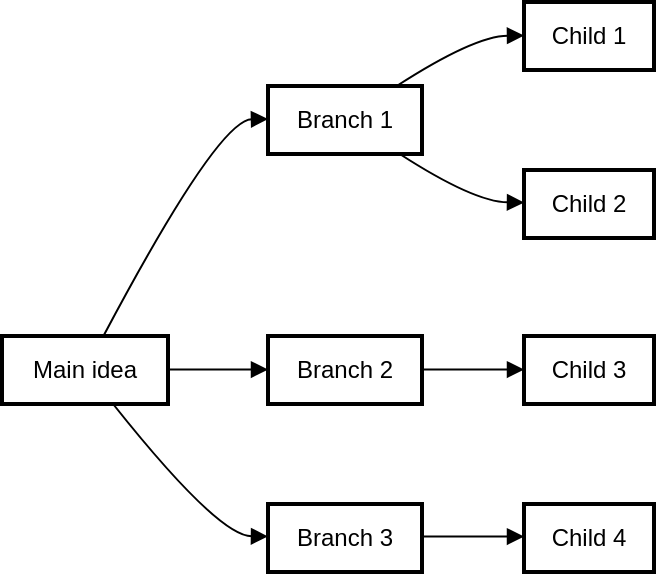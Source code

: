 <mxfile version="21.6.6" type="github">
  <diagram name="第 1 页" id="ucJ6enQ3myS1yw3ZkuCO">
    <mxGraphModel>
      <root>
        <mxCell id="0" />
        <mxCell id="1" parent="0" />
        <mxCell id="2" value="Main idea" style="whiteSpace=wrap;strokeWidth=2;" vertex="1" parent="1">
          <mxGeometry y="167" width="83" height="34" as="geometry" />
        </mxCell>
        <mxCell id="3" value="Branch 1" style="whiteSpace=wrap;strokeWidth=2;" vertex="1" parent="1">
          <mxGeometry x="133" y="42" width="77" height="34" as="geometry" />
        </mxCell>
        <mxCell id="4" value="Branch 2" style="whiteSpace=wrap;strokeWidth=2;" vertex="1" parent="1">
          <mxGeometry x="133" y="167" width="77" height="34" as="geometry" />
        </mxCell>
        <mxCell id="5" value="Branch 3" style="whiteSpace=wrap;strokeWidth=2;" vertex="1" parent="1">
          <mxGeometry x="133" y="251" width="77" height="34" as="geometry" />
        </mxCell>
        <mxCell id="6" value="Child 1" style="whiteSpace=wrap;strokeWidth=2;" vertex="1" parent="1">
          <mxGeometry x="261" width="65" height="34" as="geometry" />
        </mxCell>
        <mxCell id="7" value="Child 2" style="whiteSpace=wrap;strokeWidth=2;" vertex="1" parent="1">
          <mxGeometry x="261" y="84" width="65" height="34" as="geometry" />
        </mxCell>
        <mxCell id="8" value="Child 3" style="whiteSpace=wrap;strokeWidth=2;" vertex="1" parent="1">
          <mxGeometry x="261" y="167" width="65" height="34" as="geometry" />
        </mxCell>
        <mxCell id="9" value="Child 4" style="whiteSpace=wrap;strokeWidth=2;" vertex="1" parent="1">
          <mxGeometry x="261" y="251" width="65" height="34" as="geometry" />
        </mxCell>
        <mxCell id="10" value="" style="curved=1;startArrow=none;endArrow=block;exitX=0.611;exitY=0;entryX=0.006;entryY=0.485;" edge="1" parent="1" source="2" target="3">
          <mxGeometry relative="1" as="geometry">
            <Array as="points">
              <mxPoint x="108" y="59" />
            </Array>
          </mxGeometry>
        </mxCell>
        <mxCell id="11" value="" style="curved=1;startArrow=none;endArrow=block;exitX=1.006;exitY=0.493;entryX=0.006;entryY=0.493;" edge="1" parent="1" source="2" target="4">
          <mxGeometry relative="1" as="geometry">
            <Array as="points" />
          </mxGeometry>
        </mxCell>
        <mxCell id="12" value="" style="curved=1;startArrow=none;endArrow=block;exitX=0.664;exitY=0.985;entryX=0.006;entryY=0.478;" edge="1" parent="1" source="2" target="5">
          <mxGeometry relative="1" as="geometry">
            <Array as="points">
              <mxPoint x="108" y="267" />
            </Array>
          </mxGeometry>
        </mxCell>
        <mxCell id="13" value="" style="curved=1;startArrow=none;endArrow=block;exitX=0.84;exitY=-0.007;entryX=-0.003;entryY=0.493;" edge="1" parent="1" source="3" target="6">
          <mxGeometry relative="1" as="geometry">
            <Array as="points">
              <mxPoint x="236" y="17" />
            </Array>
          </mxGeometry>
        </mxCell>
        <mxCell id="14" value="" style="curved=1;startArrow=none;endArrow=block;exitX=0.84;exitY=0.978;entryX=-0.003;entryY=0.478;" edge="1" parent="1" source="3" target="7">
          <mxGeometry relative="1" as="geometry">
            <Array as="points">
              <mxPoint x="236" y="100" />
            </Array>
          </mxGeometry>
        </mxCell>
        <mxCell id="15" value="" style="curved=1;startArrow=none;endArrow=block;exitX=1.01;exitY=0.493;entryX=-0.003;entryY=0.493;" edge="1" parent="1" source="4" target="8">
          <mxGeometry relative="1" as="geometry">
            <Array as="points" />
          </mxGeometry>
        </mxCell>
        <mxCell id="16" value="" style="curved=1;startArrow=none;endArrow=block;exitX=1.01;exitY=0.478;entryX=-0.003;entryY=0.478;" edge="1" parent="1" source="5" target="9">
          <mxGeometry relative="1" as="geometry">
            <Array as="points" />
          </mxGeometry>
        </mxCell>
      </root>
    </mxGraphModel>
  </diagram>
</mxfile>
